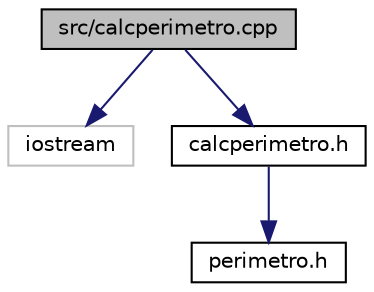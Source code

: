 digraph "src/calcperimetro.cpp"
{
  edge [fontname="Helvetica",fontsize="10",labelfontname="Helvetica",labelfontsize="10"];
  node [fontname="Helvetica",fontsize="10",shape=record];
  Node1 [label="src/calcperimetro.cpp",height=0.2,width=0.4,color="black", fillcolor="grey75", style="filled", fontcolor="black"];
  Node1 -> Node2 [color="midnightblue",fontsize="10",style="solid",fontname="Helvetica"];
  Node2 [label="iostream",height=0.2,width=0.4,color="grey75", fillcolor="white", style="filled"];
  Node1 -> Node3 [color="midnightblue",fontsize="10",style="solid",fontname="Helvetica"];
  Node3 [label="calcperimetro.h",height=0.2,width=0.4,color="black", fillcolor="white", style="filled",URL="$calcperimetro_8h.html",tooltip="Arquivo cabecalho contendo a definicao das funções que solicitam ao usuário os dados necessários ao c..."];
  Node3 -> Node4 [color="midnightblue",fontsize="10",style="solid",fontname="Helvetica"];
  Node4 [label="perimetro.h",height=0.2,width=0.4,color="black", fillcolor="white", style="filled",URL="$perimetro_8h.html",tooltip="Arquivo cabeçalho contendo a definição das funções que calculam o perímetro de figuras geométricas pl..."];
}
